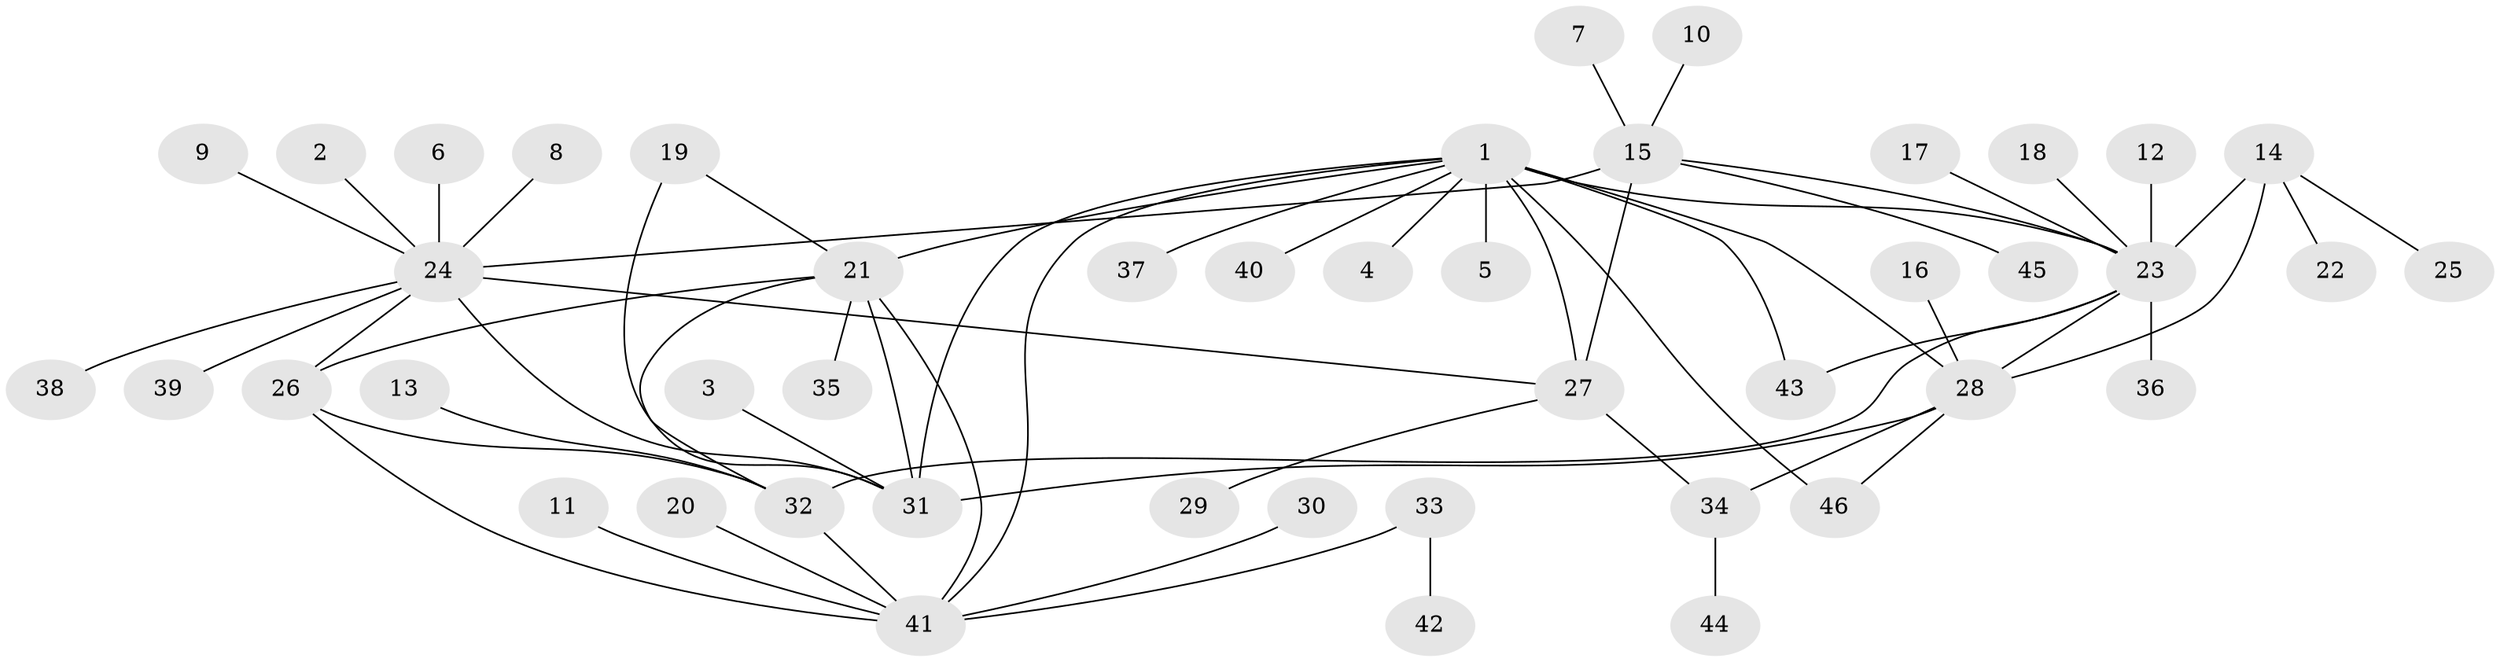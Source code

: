 // original degree distribution, {5: 0.022222222222222223, 8: 0.03333333333333333, 7: 0.044444444444444446, 11: 0.011111111111111112, 10: 0.022222222222222223, 6: 0.022222222222222223, 4: 0.044444444444444446, 13: 0.011111111111111112, 3: 0.08888888888888889, 1: 0.5777777777777777, 2: 0.12222222222222222}
// Generated by graph-tools (version 1.1) at 2025/50/03/09/25 03:50:32]
// undirected, 46 vertices, 62 edges
graph export_dot {
graph [start="1"]
  node [color=gray90,style=filled];
  1;
  2;
  3;
  4;
  5;
  6;
  7;
  8;
  9;
  10;
  11;
  12;
  13;
  14;
  15;
  16;
  17;
  18;
  19;
  20;
  21;
  22;
  23;
  24;
  25;
  26;
  27;
  28;
  29;
  30;
  31;
  32;
  33;
  34;
  35;
  36;
  37;
  38;
  39;
  40;
  41;
  42;
  43;
  44;
  45;
  46;
  1 -- 4 [weight=1.0];
  1 -- 5 [weight=1.0];
  1 -- 21 [weight=1.0];
  1 -- 23 [weight=1.0];
  1 -- 27 [weight=1.0];
  1 -- 28 [weight=2.0];
  1 -- 31 [weight=1.0];
  1 -- 37 [weight=1.0];
  1 -- 40 [weight=1.0];
  1 -- 41 [weight=1.0];
  1 -- 43 [weight=1.0];
  1 -- 46 [weight=1.0];
  2 -- 24 [weight=1.0];
  3 -- 31 [weight=1.0];
  6 -- 24 [weight=1.0];
  7 -- 15 [weight=1.0];
  8 -- 24 [weight=1.0];
  9 -- 24 [weight=1.0];
  10 -- 15 [weight=1.0];
  11 -- 41 [weight=1.0];
  12 -- 23 [weight=1.0];
  13 -- 32 [weight=1.0];
  14 -- 22 [weight=1.0];
  14 -- 23 [weight=2.0];
  14 -- 25 [weight=1.0];
  14 -- 28 [weight=2.0];
  15 -- 23 [weight=1.0];
  15 -- 24 [weight=2.0];
  15 -- 27 [weight=2.0];
  15 -- 45 [weight=1.0];
  16 -- 28 [weight=1.0];
  17 -- 23 [weight=1.0];
  18 -- 23 [weight=1.0];
  19 -- 21 [weight=1.0];
  19 -- 31 [weight=2.0];
  20 -- 41 [weight=1.0];
  21 -- 26 [weight=1.0];
  21 -- 31 [weight=2.0];
  21 -- 32 [weight=1.0];
  21 -- 35 [weight=1.0];
  21 -- 41 [weight=1.0];
  23 -- 28 [weight=1.0];
  23 -- 32 [weight=1.0];
  23 -- 36 [weight=1.0];
  23 -- 43 [weight=1.0];
  24 -- 26 [weight=1.0];
  24 -- 27 [weight=1.0];
  24 -- 31 [weight=1.0];
  24 -- 38 [weight=1.0];
  24 -- 39 [weight=1.0];
  26 -- 32 [weight=1.0];
  26 -- 41 [weight=1.0];
  27 -- 29 [weight=1.0];
  27 -- 34 [weight=1.0];
  28 -- 31 [weight=1.0];
  28 -- 34 [weight=1.0];
  28 -- 46 [weight=1.0];
  30 -- 41 [weight=1.0];
  32 -- 41 [weight=1.0];
  33 -- 41 [weight=1.0];
  33 -- 42 [weight=1.0];
  34 -- 44 [weight=1.0];
}

